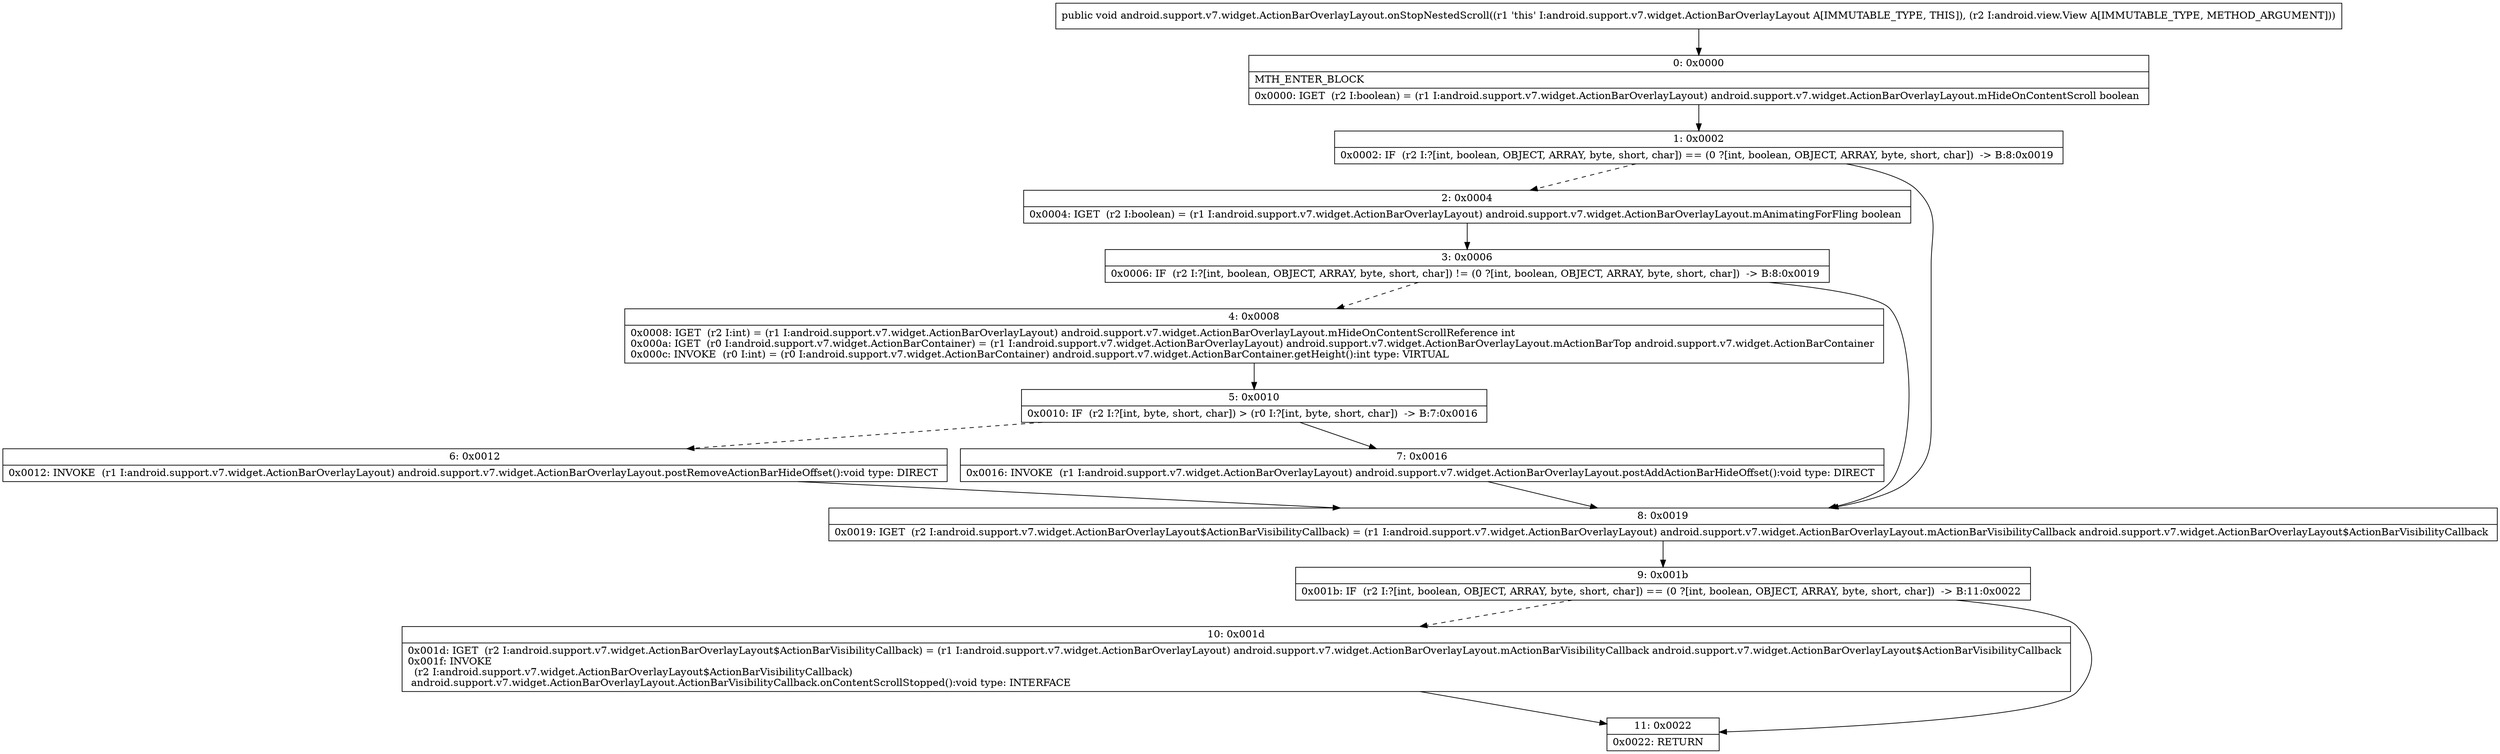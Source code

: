 digraph "CFG forandroid.support.v7.widget.ActionBarOverlayLayout.onStopNestedScroll(Landroid\/view\/View;)V" {
Node_0 [shape=record,label="{0\:\ 0x0000|MTH_ENTER_BLOCK\l|0x0000: IGET  (r2 I:boolean) = (r1 I:android.support.v7.widget.ActionBarOverlayLayout) android.support.v7.widget.ActionBarOverlayLayout.mHideOnContentScroll boolean \l}"];
Node_1 [shape=record,label="{1\:\ 0x0002|0x0002: IF  (r2 I:?[int, boolean, OBJECT, ARRAY, byte, short, char]) == (0 ?[int, boolean, OBJECT, ARRAY, byte, short, char])  \-\> B:8:0x0019 \l}"];
Node_2 [shape=record,label="{2\:\ 0x0004|0x0004: IGET  (r2 I:boolean) = (r1 I:android.support.v7.widget.ActionBarOverlayLayout) android.support.v7.widget.ActionBarOverlayLayout.mAnimatingForFling boolean \l}"];
Node_3 [shape=record,label="{3\:\ 0x0006|0x0006: IF  (r2 I:?[int, boolean, OBJECT, ARRAY, byte, short, char]) != (0 ?[int, boolean, OBJECT, ARRAY, byte, short, char])  \-\> B:8:0x0019 \l}"];
Node_4 [shape=record,label="{4\:\ 0x0008|0x0008: IGET  (r2 I:int) = (r1 I:android.support.v7.widget.ActionBarOverlayLayout) android.support.v7.widget.ActionBarOverlayLayout.mHideOnContentScrollReference int \l0x000a: IGET  (r0 I:android.support.v7.widget.ActionBarContainer) = (r1 I:android.support.v7.widget.ActionBarOverlayLayout) android.support.v7.widget.ActionBarOverlayLayout.mActionBarTop android.support.v7.widget.ActionBarContainer \l0x000c: INVOKE  (r0 I:int) = (r0 I:android.support.v7.widget.ActionBarContainer) android.support.v7.widget.ActionBarContainer.getHeight():int type: VIRTUAL \l}"];
Node_5 [shape=record,label="{5\:\ 0x0010|0x0010: IF  (r2 I:?[int, byte, short, char]) \> (r0 I:?[int, byte, short, char])  \-\> B:7:0x0016 \l}"];
Node_6 [shape=record,label="{6\:\ 0x0012|0x0012: INVOKE  (r1 I:android.support.v7.widget.ActionBarOverlayLayout) android.support.v7.widget.ActionBarOverlayLayout.postRemoveActionBarHideOffset():void type: DIRECT \l}"];
Node_7 [shape=record,label="{7\:\ 0x0016|0x0016: INVOKE  (r1 I:android.support.v7.widget.ActionBarOverlayLayout) android.support.v7.widget.ActionBarOverlayLayout.postAddActionBarHideOffset():void type: DIRECT \l}"];
Node_8 [shape=record,label="{8\:\ 0x0019|0x0019: IGET  (r2 I:android.support.v7.widget.ActionBarOverlayLayout$ActionBarVisibilityCallback) = (r1 I:android.support.v7.widget.ActionBarOverlayLayout) android.support.v7.widget.ActionBarOverlayLayout.mActionBarVisibilityCallback android.support.v7.widget.ActionBarOverlayLayout$ActionBarVisibilityCallback \l}"];
Node_9 [shape=record,label="{9\:\ 0x001b|0x001b: IF  (r2 I:?[int, boolean, OBJECT, ARRAY, byte, short, char]) == (0 ?[int, boolean, OBJECT, ARRAY, byte, short, char])  \-\> B:11:0x0022 \l}"];
Node_10 [shape=record,label="{10\:\ 0x001d|0x001d: IGET  (r2 I:android.support.v7.widget.ActionBarOverlayLayout$ActionBarVisibilityCallback) = (r1 I:android.support.v7.widget.ActionBarOverlayLayout) android.support.v7.widget.ActionBarOverlayLayout.mActionBarVisibilityCallback android.support.v7.widget.ActionBarOverlayLayout$ActionBarVisibilityCallback \l0x001f: INVOKE  \l  (r2 I:android.support.v7.widget.ActionBarOverlayLayout$ActionBarVisibilityCallback)\l android.support.v7.widget.ActionBarOverlayLayout.ActionBarVisibilityCallback.onContentScrollStopped():void type: INTERFACE \l}"];
Node_11 [shape=record,label="{11\:\ 0x0022|0x0022: RETURN   \l}"];
MethodNode[shape=record,label="{public void android.support.v7.widget.ActionBarOverlayLayout.onStopNestedScroll((r1 'this' I:android.support.v7.widget.ActionBarOverlayLayout A[IMMUTABLE_TYPE, THIS]), (r2 I:android.view.View A[IMMUTABLE_TYPE, METHOD_ARGUMENT])) }"];
MethodNode -> Node_0;
Node_0 -> Node_1;
Node_1 -> Node_2[style=dashed];
Node_1 -> Node_8;
Node_2 -> Node_3;
Node_3 -> Node_4[style=dashed];
Node_3 -> Node_8;
Node_4 -> Node_5;
Node_5 -> Node_6[style=dashed];
Node_5 -> Node_7;
Node_6 -> Node_8;
Node_7 -> Node_8;
Node_8 -> Node_9;
Node_9 -> Node_10[style=dashed];
Node_9 -> Node_11;
Node_10 -> Node_11;
}

